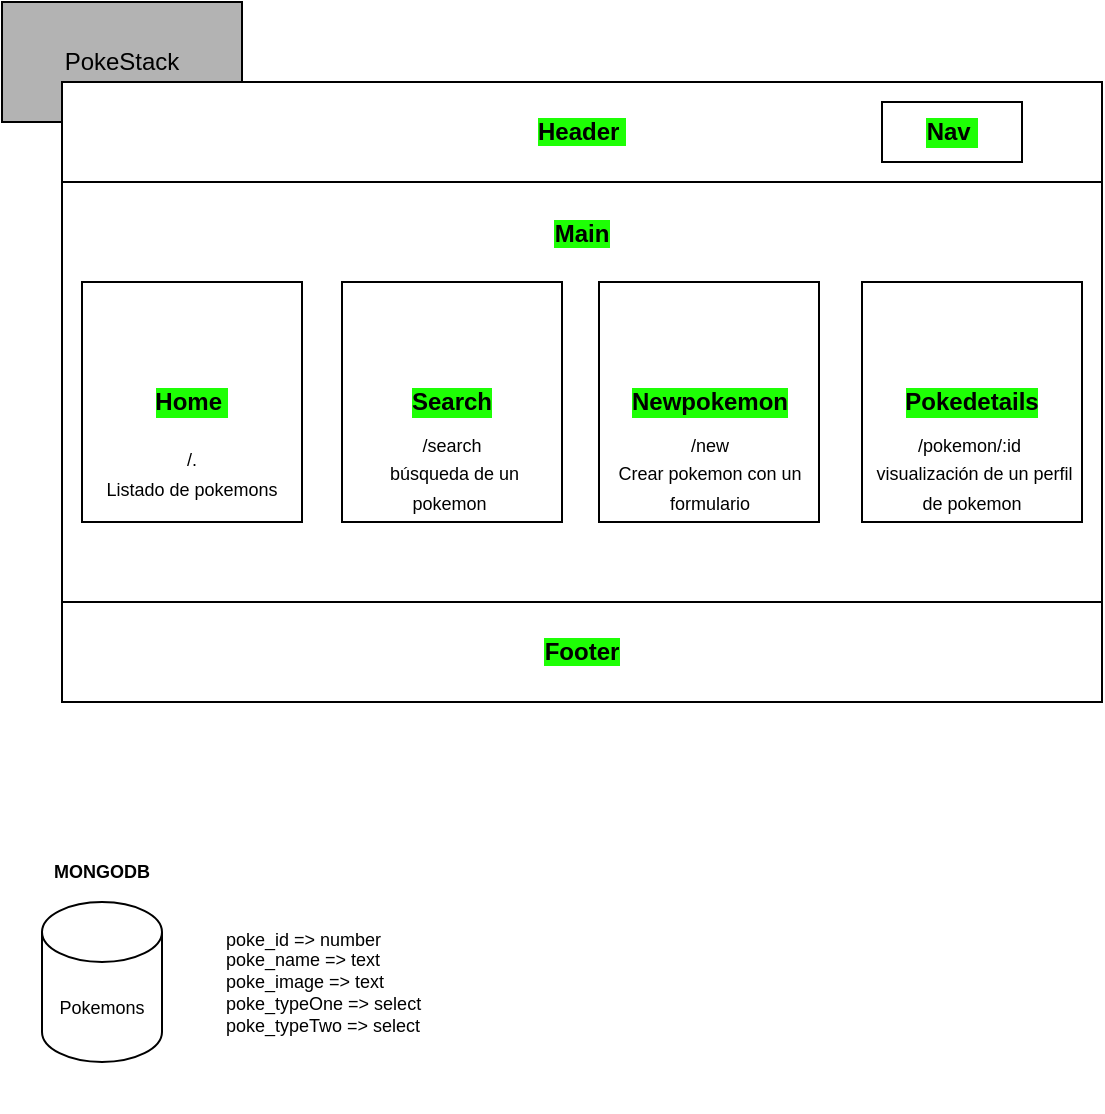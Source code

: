 <mxfile version="16.0.0" type="github">
  <diagram id="IwSsrIOJAKpcAU1nMPrH" name="Page-1">
    <mxGraphModel dx="803" dy="479" grid="1" gridSize="10" guides="1" tooltips="1" connect="1" arrows="1" fold="1" page="1" pageScale="1" pageWidth="827" pageHeight="1169" math="0" shadow="0">
      <root>
        <mxCell id="0" />
        <mxCell id="1" parent="0" />
        <mxCell id="1anfBIQ1N02F5VFbQSF0-1" value="PokeStack" style="rounded=0;whiteSpace=wrap;html=1;fillColor=#B3B3B3;" vertex="1" parent="1">
          <mxGeometry x="60" y="150" width="120" height="60" as="geometry" />
        </mxCell>
        <mxCell id="1anfBIQ1N02F5VFbQSF0-2" value="&lt;b style=&quot;color: rgb(0 , 0 , 0) ; font-family: &amp;#34;helvetica&amp;#34; ; font-size: 12px ; font-style: normal ; letter-spacing: normal ; text-align: center ; text-indent: 0px ; text-transform: none ; word-spacing: 0px ; background-color: rgb(30 , 255 , 5)&quot;&gt;Main&lt;br&gt;&lt;br&gt;&lt;br&gt;&lt;br&gt;&lt;br&gt;&lt;br&gt;&lt;br&gt;&lt;br&gt;&lt;br&gt;&lt;br&gt;&lt;br&gt;&lt;br&gt;&lt;/b&gt;" style="rounded=0;whiteSpace=wrap;html=1;" vertex="1" parent="1">
          <mxGeometry x="90" y="190" width="520" height="310" as="geometry" />
        </mxCell>
        <mxCell id="1anfBIQ1N02F5VFbQSF0-3" value="&lt;b style=&quot;background-color: rgb(30 , 255 , 5)&quot;&gt;Header&amp;nbsp;&lt;/b&gt;" style="rounded=0;whiteSpace=wrap;html=1;" vertex="1" parent="1">
          <mxGeometry x="90" y="190" width="520" height="50" as="geometry" />
        </mxCell>
        <mxCell id="1anfBIQ1N02F5VFbQSF0-4" value="&lt;span style=&quot;background-color: rgb(30 , 255 , 5)&quot;&gt;&lt;b&gt;Footer&lt;/b&gt;&lt;/span&gt;" style="rounded=0;whiteSpace=wrap;html=1;" vertex="1" parent="1">
          <mxGeometry x="90" y="450" width="520" height="50" as="geometry" />
        </mxCell>
        <mxCell id="1anfBIQ1N02F5VFbQSF0-5" value="&lt;b&gt;Nav&amp;nbsp;&lt;/b&gt;" style="rounded=0;whiteSpace=wrap;html=1;labelBackgroundColor=#1EFF05;" vertex="1" parent="1">
          <mxGeometry x="500" y="200" width="70" height="30" as="geometry" />
        </mxCell>
        <mxCell id="1anfBIQ1N02F5VFbQSF0-6" value="&lt;b&gt;Home&amp;nbsp;&lt;br&gt;&lt;/b&gt;" style="rounded=0;whiteSpace=wrap;html=1;labelBackgroundColor=#1EFF05;" vertex="1" parent="1">
          <mxGeometry x="100" y="290" width="110" height="120" as="geometry" />
        </mxCell>
        <mxCell id="1anfBIQ1N02F5VFbQSF0-7" value="&lt;b&gt;Search&lt;br&gt;&lt;/b&gt;" style="rounded=0;whiteSpace=wrap;html=1;labelBackgroundColor=#1EFF05;" vertex="1" parent="1">
          <mxGeometry x="230" y="290" width="110" height="120" as="geometry" />
        </mxCell>
        <mxCell id="1anfBIQ1N02F5VFbQSF0-8" value="&lt;b&gt;Newpokemon&lt;/b&gt;" style="rounded=0;whiteSpace=wrap;html=1;labelBackgroundColor=#1EFF05;" vertex="1" parent="1">
          <mxGeometry x="358.5" y="290" width="110" height="120" as="geometry" />
        </mxCell>
        <mxCell id="1anfBIQ1N02F5VFbQSF0-10" value="&lt;b&gt;Pokedetails&lt;/b&gt;" style="rounded=0;whiteSpace=wrap;html=1;labelBackgroundColor=#1EFF05;" vertex="1" parent="1">
          <mxGeometry x="490" y="290" width="110" height="120" as="geometry" />
        </mxCell>
        <mxCell id="1anfBIQ1N02F5VFbQSF0-11" value="&lt;font style=&quot;font-size: 9px&quot;&gt;/. &lt;br&gt;Listado de pokemons&lt;/font&gt;" style="text;html=1;strokeColor=none;fillColor=none;align=center;verticalAlign=middle;whiteSpace=wrap;rounded=0;labelBackgroundColor=#FFFFFF;" vertex="1" parent="1">
          <mxGeometry x="100" y="370" width="110" height="30" as="geometry" />
        </mxCell>
        <mxCell id="1anfBIQ1N02F5VFbQSF0-12" value="&lt;font style=&quot;font-size: 9px&quot;&gt;/search &lt;br&gt;&amp;nbsp;búsqueda de un pokemon&amp;nbsp;&lt;/font&gt;" style="text;html=1;strokeColor=none;fillColor=none;align=center;verticalAlign=middle;whiteSpace=wrap;rounded=0;labelBackgroundColor=#FFFFFF;" vertex="1" parent="1">
          <mxGeometry x="230" y="370" width="110" height="30" as="geometry" />
        </mxCell>
        <mxCell id="1anfBIQ1N02F5VFbQSF0-13" value="&lt;font style=&quot;font-size: 9px&quot;&gt;/new &lt;br&gt;Crear pokemon con un formulario&lt;/font&gt;" style="text;html=1;strokeColor=none;fillColor=none;align=center;verticalAlign=middle;whiteSpace=wrap;rounded=0;labelBackgroundColor=#FFFFFF;" vertex="1" parent="1">
          <mxGeometry x="359" y="370" width="110" height="30" as="geometry" />
        </mxCell>
        <mxCell id="1anfBIQ1N02F5VFbQSF0-14" value="&lt;font&gt;&lt;font style=&quot;font-size: 9px&quot;&gt;/pokemon/:id&amp;nbsp;&lt;br&gt;&amp;nbsp;visualización de un perfil de pokemon&lt;/font&gt;&lt;br&gt;&lt;/font&gt;" style="text;html=1;strokeColor=none;fillColor=none;align=center;verticalAlign=middle;whiteSpace=wrap;rounded=0;labelBackgroundColor=#FFFFFF;" vertex="1" parent="1">
          <mxGeometry x="490" y="370" width="110" height="30" as="geometry" />
        </mxCell>
        <mxCell id="1anfBIQ1N02F5VFbQSF0-17" value="Pokemons" style="shape=cylinder3;whiteSpace=wrap;html=1;boundedLbl=1;backgroundOutline=1;size=15;labelBackgroundColor=#FFFFFF;fontSize=9;" vertex="1" parent="1">
          <mxGeometry x="80" y="600" width="60" height="80" as="geometry" />
        </mxCell>
        <mxCell id="1anfBIQ1N02F5VFbQSF0-19" value="&lt;div&gt;poke_id =&amp;gt; number&lt;/div&gt;poke_name =&amp;gt; text&lt;br&gt;poke_image =&amp;gt; text&lt;br&gt;poke_typeOne =&amp;gt; select&lt;br&gt;poke_typeTwo =&amp;gt; select" style="text;html=1;strokeColor=none;fillColor=none;align=left;verticalAlign=middle;whiteSpace=wrap;rounded=0;labelBackgroundColor=#FFFFFF;fontSize=9;" vertex="1" parent="1">
          <mxGeometry x="170" y="575" width="270" height="130" as="geometry" />
        </mxCell>
        <mxCell id="1anfBIQ1N02F5VFbQSF0-21" value="MONGODB" style="text;html=1;strokeColor=none;fillColor=none;align=center;verticalAlign=middle;whiteSpace=wrap;rounded=0;labelBackgroundColor=#FFFFFF;fontSize=9;fontStyle=1" vertex="1" parent="1">
          <mxGeometry x="80" y="570" width="60" height="30" as="geometry" />
        </mxCell>
      </root>
    </mxGraphModel>
  </diagram>
</mxfile>
